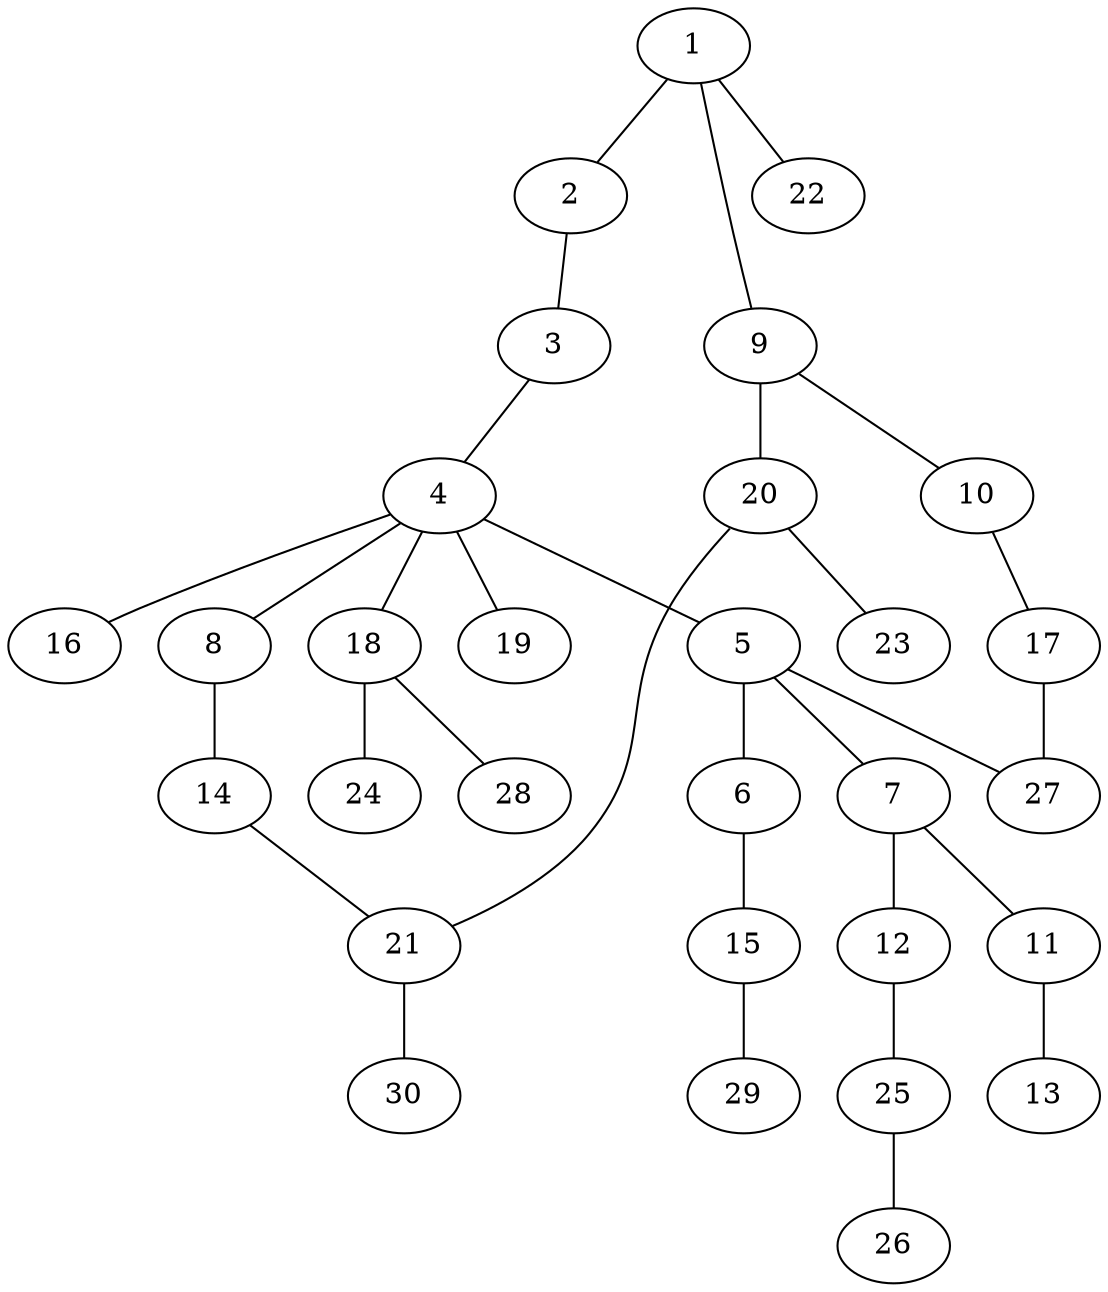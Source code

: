 graph graphname {1--2
1--9
1--22
2--3
3--4
4--5
4--8
4--16
4--18
4--19
5--6
5--7
5--27
6--15
7--11
7--12
8--14
9--10
9--20
10--17
11--13
12--25
14--21
15--29
17--27
18--24
18--28
20--21
20--23
21--30
25--26
}